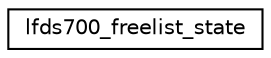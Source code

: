 digraph "Graphical Class Hierarchy"
{
 // LATEX_PDF_SIZE
  edge [fontname="Helvetica",fontsize="10",labelfontname="Helvetica",labelfontsize="10"];
  node [fontname="Helvetica",fontsize="10",shape=record];
  rankdir="LR";
  Node0 [label="lfds700_freelist_state",height=0.2,width=0.4,color="black", fillcolor="white", style="filled",URL="$structlfds700__freelist__state.html",tooltip=" "];
}
